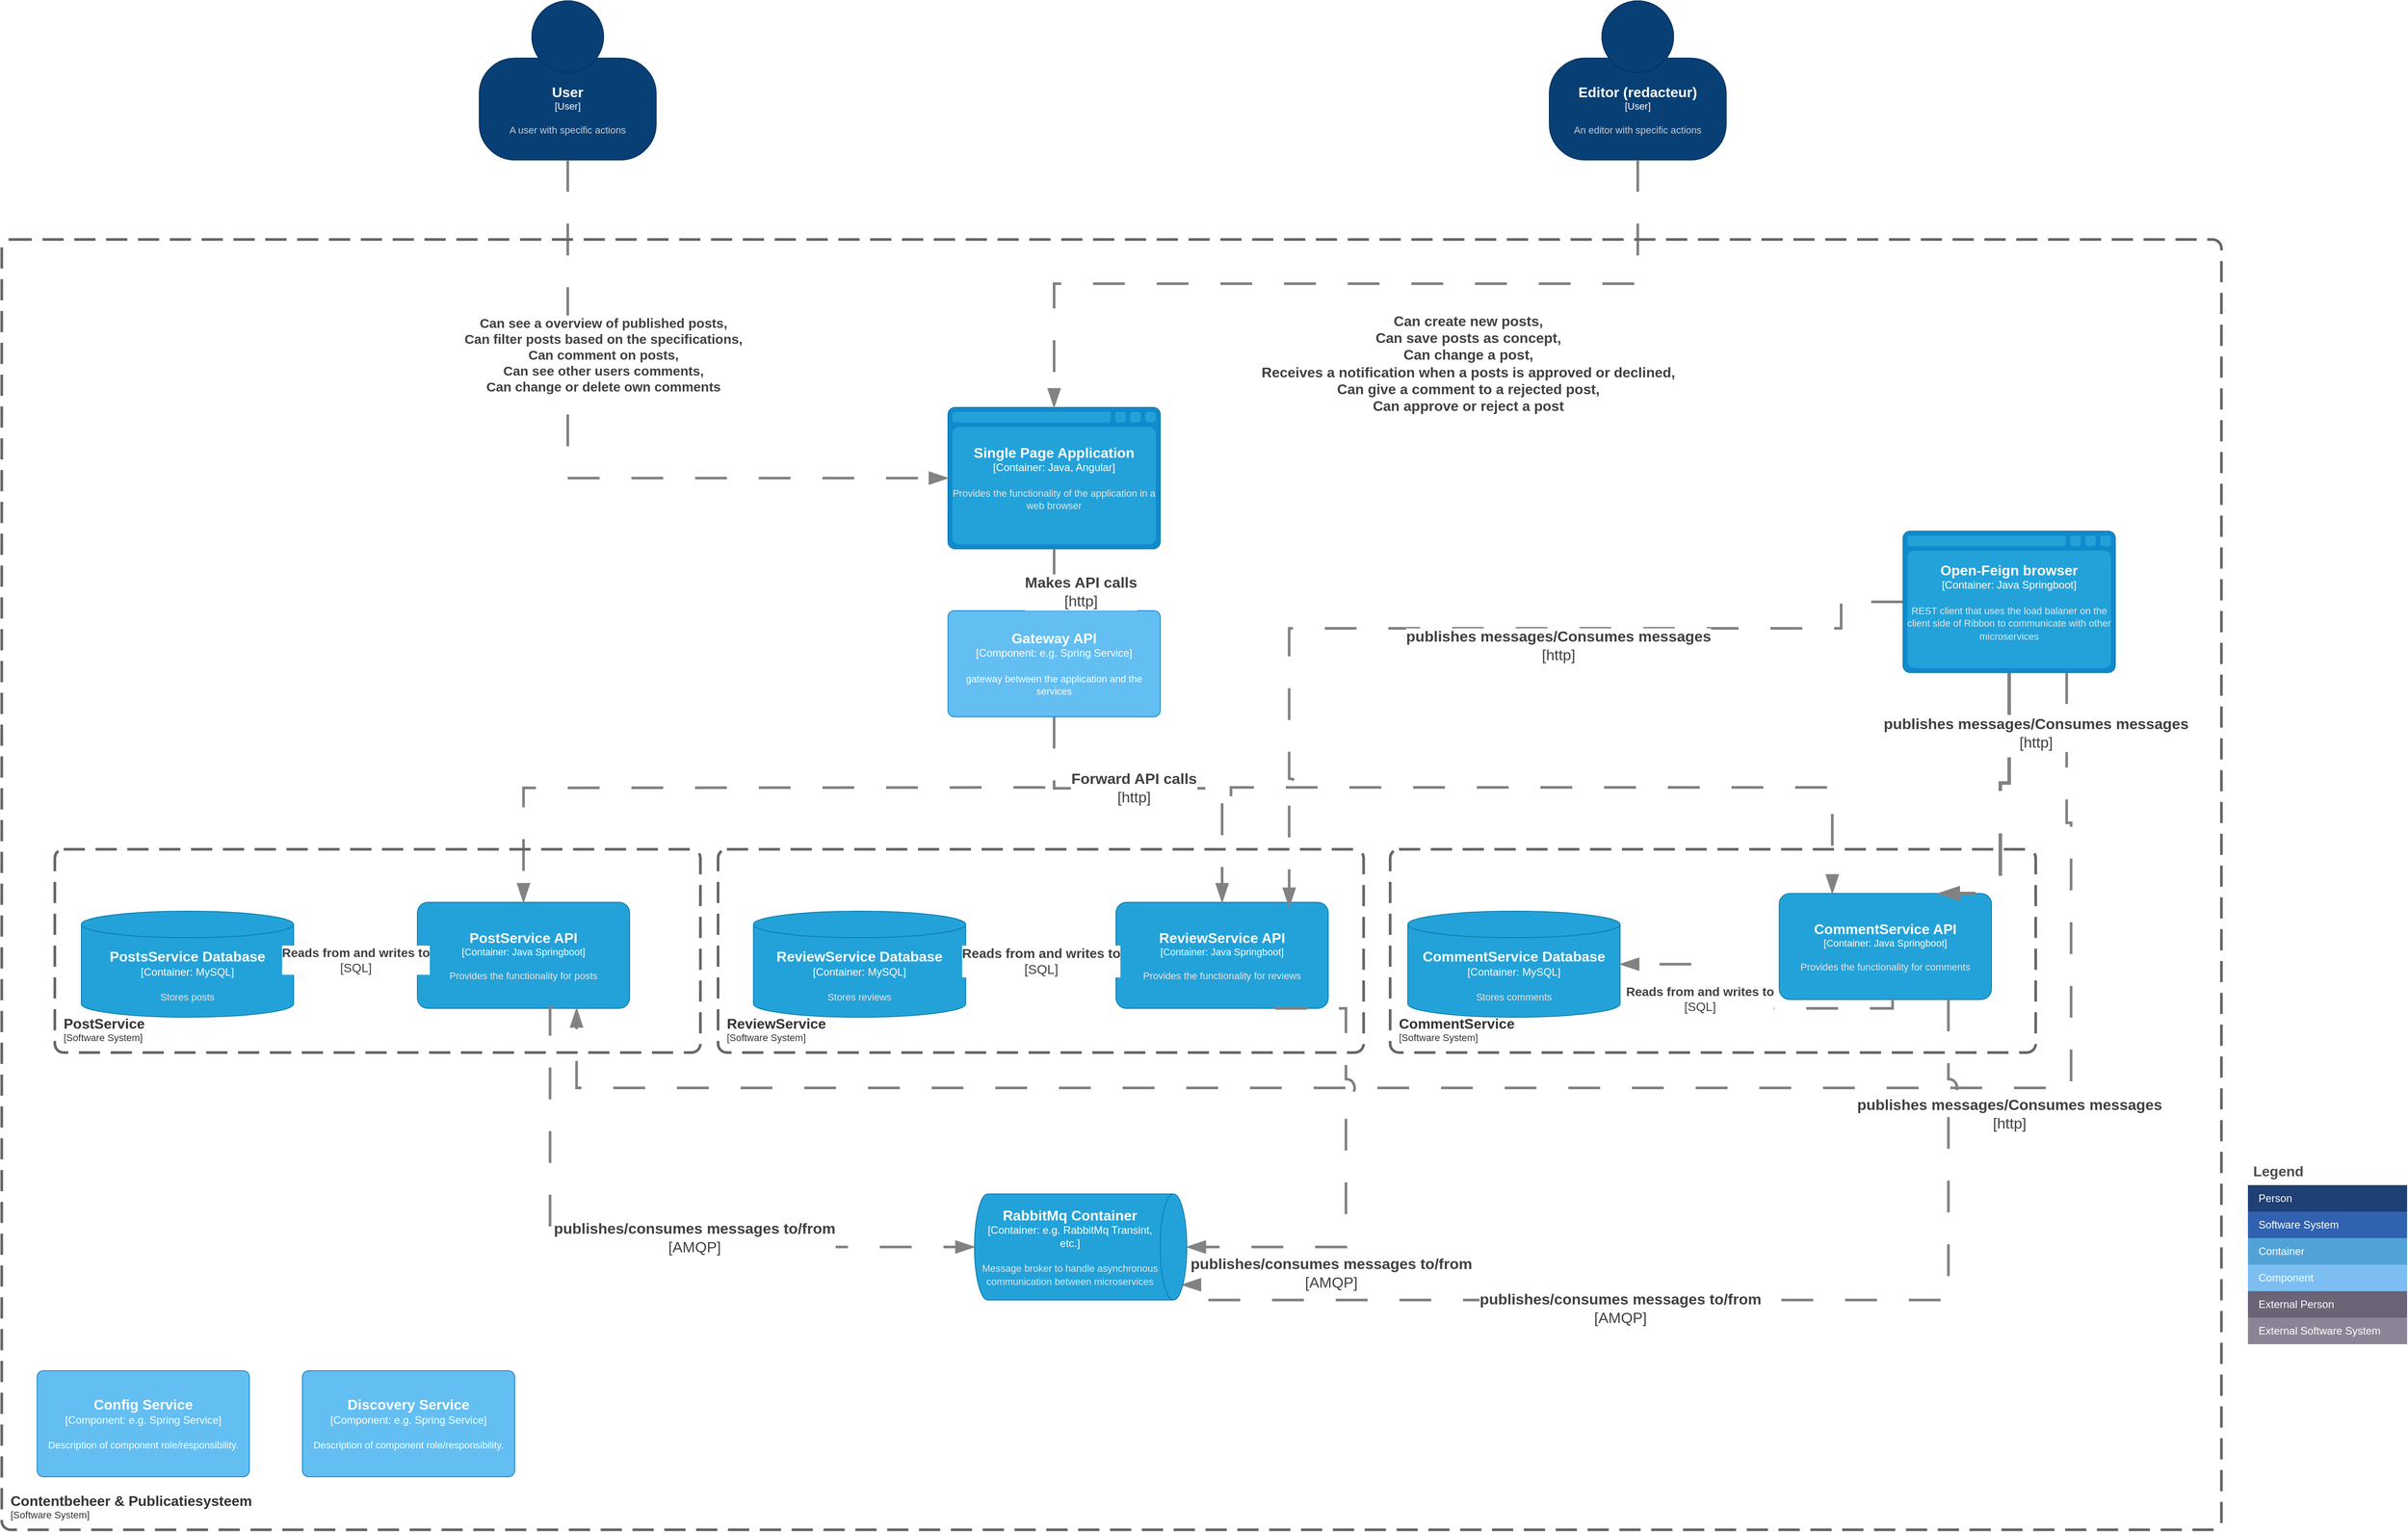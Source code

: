 <mxfile version="24.7.17">
  <diagram id="O1eqrqkOPD0nUdn0iHmO" name="Page-1">
    <mxGraphModel dx="4225" dy="1953" grid="1" gridSize="10" guides="1" tooltips="1" connect="1" arrows="1" fold="1" page="0" pageScale="1" pageWidth="827" pageHeight="1169" math="0" shadow="0">
      <root>
        <mxCell id="0" />
        <mxCell id="1" parent="0" />
        <object placeholders="1" c4Name="CommentService Database" c4Type="Container" c4Technology="MySQL" c4Description="Stores comments" label="&lt;font style=&quot;font-size: 16px&quot;&gt;&lt;b&gt;%c4Name%&lt;/b&gt;&lt;/font&gt;&lt;div&gt;[%c4Type%:&amp;nbsp;%c4Technology%]&lt;/div&gt;&lt;br&gt;&lt;div&gt;&lt;font style=&quot;font-size: 11px&quot;&gt;&lt;font color=&quot;#E6E6E6&quot;&gt;%c4Description%&lt;/font&gt;&lt;/div&gt;" id="oQ6ciiNETuLwV0ZJ8AQh-4">
          <mxCell style="shape=cylinder3;size=15;whiteSpace=wrap;html=1;boundedLbl=1;rounded=0;labelBackgroundColor=none;fillColor=#23A2D9;fontSize=12;fontColor=#ffffff;align=center;strokeColor=#0E7DAD;metaEdit=1;points=[[0.5,0,0],[1,0.25,0],[1,0.5,0],[1,0.75,0],[0.5,1,0],[0,0.75,0],[0,0.5,0],[0,0.25,0]];resizable=0;" parent="1" vertex="1">
            <mxGeometry x="170" y="770" width="240" height="120" as="geometry" />
          </mxCell>
        </object>
        <object placeholders="1" c4Name="CommentService API" c4Type="Container" c4Technology="Java Springboot" c4Description="Provides the functionality for comments" label="&lt;font style=&quot;font-size: 16px&quot;&gt;&lt;b&gt;%c4Name%&lt;/b&gt;&lt;/font&gt;&lt;div&gt;[%c4Type%: %c4Technology%]&lt;/div&gt;&lt;br&gt;&lt;div&gt;&lt;font style=&quot;font-size: 11px&quot;&gt;&lt;font color=&quot;#E6E6E6&quot;&gt;%c4Description%&lt;/font&gt;&lt;/div&gt;" id="oQ6ciiNETuLwV0ZJ8AQh-5">
          <mxCell style="rounded=1;whiteSpace=wrap;html=1;fontSize=11;labelBackgroundColor=none;fillColor=#23A2D9;fontColor=#ffffff;align=center;arcSize=10;strokeColor=#0E7DAD;metaEdit=1;resizable=0;points=[[0.25,0,0],[0.5,0,0],[0.75,0,0],[1,0.25,0],[1,0.5,0],[1,0.75,0],[0.75,1,0],[0.5,1,0],[0.25,1,0],[0,0.75,0],[0,0.5,0],[0,0.25,0]];" parent="1" vertex="1">
            <mxGeometry x="590" y="750" width="240" height="120" as="geometry" />
          </mxCell>
        </object>
        <mxCell id="oQ6ciiNETuLwV0ZJ8AQh-6" value="Legend" style="shape=table;startSize=30;container=1;collapsible=0;childLayout=tableLayout;fontSize=16;align=left;verticalAlign=top;fillColor=none;strokeColor=none;fontColor=#4D4D4D;fontStyle=1;spacingLeft=6;spacing=0;resizable=0;" parent="1" vertex="1">
          <mxGeometry x="1120" y="1050" width="180" height="210" as="geometry" />
        </mxCell>
        <mxCell id="oQ6ciiNETuLwV0ZJ8AQh-7" value="" style="shape=tableRow;horizontal=0;startSize=0;swimlaneHead=0;swimlaneBody=0;strokeColor=inherit;top=0;left=0;bottom=0;right=0;collapsible=0;dropTarget=0;fillColor=none;points=[[0,0.5],[1,0.5]];portConstraint=eastwest;fontSize=12;" parent="oQ6ciiNETuLwV0ZJ8AQh-6" vertex="1">
          <mxGeometry y="30" width="180" height="30" as="geometry" />
        </mxCell>
        <mxCell id="oQ6ciiNETuLwV0ZJ8AQh-8" value="Person" style="shape=partialRectangle;html=1;whiteSpace=wrap;connectable=0;strokeColor=inherit;overflow=hidden;fillColor=#1E4074;top=0;left=0;bottom=0;right=0;pointerEvents=1;fontSize=12;align=left;fontColor=#FFFFFF;gradientColor=none;spacingLeft=10;spacingRight=4;" parent="oQ6ciiNETuLwV0ZJ8AQh-7" vertex="1">
          <mxGeometry width="180" height="30" as="geometry">
            <mxRectangle width="180" height="30" as="alternateBounds" />
          </mxGeometry>
        </mxCell>
        <mxCell id="oQ6ciiNETuLwV0ZJ8AQh-9" value="" style="shape=tableRow;horizontal=0;startSize=0;swimlaneHead=0;swimlaneBody=0;strokeColor=inherit;top=0;left=0;bottom=0;right=0;collapsible=0;dropTarget=0;fillColor=none;points=[[0,0.5],[1,0.5]];portConstraint=eastwest;fontSize=12;" parent="oQ6ciiNETuLwV0ZJ8AQh-6" vertex="1">
          <mxGeometry y="60" width="180" height="30" as="geometry" />
        </mxCell>
        <mxCell id="oQ6ciiNETuLwV0ZJ8AQh-10" value="Software System" style="shape=partialRectangle;html=1;whiteSpace=wrap;connectable=0;strokeColor=inherit;overflow=hidden;fillColor=#3162AF;top=0;left=0;bottom=0;right=0;pointerEvents=1;fontSize=12;align=left;fontColor=#FFFFFF;gradientColor=none;spacingLeft=10;spacingRight=4;" parent="oQ6ciiNETuLwV0ZJ8AQh-9" vertex="1">
          <mxGeometry width="180" height="30" as="geometry">
            <mxRectangle width="180" height="30" as="alternateBounds" />
          </mxGeometry>
        </mxCell>
        <mxCell id="oQ6ciiNETuLwV0ZJ8AQh-11" value="" style="shape=tableRow;horizontal=0;startSize=0;swimlaneHead=0;swimlaneBody=0;strokeColor=inherit;top=0;left=0;bottom=0;right=0;collapsible=0;dropTarget=0;fillColor=none;points=[[0,0.5],[1,0.5]];portConstraint=eastwest;fontSize=12;" parent="oQ6ciiNETuLwV0ZJ8AQh-6" vertex="1">
          <mxGeometry y="90" width="180" height="30" as="geometry" />
        </mxCell>
        <mxCell id="oQ6ciiNETuLwV0ZJ8AQh-12" value="Container" style="shape=partialRectangle;html=1;whiteSpace=wrap;connectable=0;strokeColor=inherit;overflow=hidden;fillColor=#52a2d8;top=0;left=0;bottom=0;right=0;pointerEvents=1;fontSize=12;align=left;fontColor=#FFFFFF;gradientColor=none;spacingLeft=10;spacingRight=4;" parent="oQ6ciiNETuLwV0ZJ8AQh-11" vertex="1">
          <mxGeometry width="180" height="30" as="geometry">
            <mxRectangle width="180" height="30" as="alternateBounds" />
          </mxGeometry>
        </mxCell>
        <mxCell id="oQ6ciiNETuLwV0ZJ8AQh-13" value="" style="shape=tableRow;horizontal=0;startSize=0;swimlaneHead=0;swimlaneBody=0;strokeColor=inherit;top=0;left=0;bottom=0;right=0;collapsible=0;dropTarget=0;fillColor=none;points=[[0,0.5],[1,0.5]];portConstraint=eastwest;fontSize=12;" parent="oQ6ciiNETuLwV0ZJ8AQh-6" vertex="1">
          <mxGeometry y="120" width="180" height="30" as="geometry" />
        </mxCell>
        <mxCell id="oQ6ciiNETuLwV0ZJ8AQh-14" value="Component" style="shape=partialRectangle;html=1;whiteSpace=wrap;connectable=0;strokeColor=inherit;overflow=hidden;fillColor=#7dbef2;top=0;left=0;bottom=0;right=0;pointerEvents=1;fontSize=12;align=left;fontColor=#FFFFFF;gradientColor=none;spacingLeft=10;spacingRight=4;" parent="oQ6ciiNETuLwV0ZJ8AQh-13" vertex="1">
          <mxGeometry width="180" height="30" as="geometry">
            <mxRectangle width="180" height="30" as="alternateBounds" />
          </mxGeometry>
        </mxCell>
        <mxCell id="oQ6ciiNETuLwV0ZJ8AQh-15" value="" style="shape=tableRow;horizontal=0;startSize=0;swimlaneHead=0;swimlaneBody=0;strokeColor=inherit;top=0;left=0;bottom=0;right=0;collapsible=0;dropTarget=0;fillColor=none;points=[[0,0.5],[1,0.5]];portConstraint=eastwest;fontSize=12;" parent="oQ6ciiNETuLwV0ZJ8AQh-6" vertex="1">
          <mxGeometry y="150" width="180" height="30" as="geometry" />
        </mxCell>
        <mxCell id="oQ6ciiNETuLwV0ZJ8AQh-16" value="External Person" style="shape=partialRectangle;html=1;whiteSpace=wrap;connectable=0;strokeColor=inherit;overflow=hidden;fillColor=#6b6477;top=0;left=0;bottom=0;right=0;pointerEvents=1;fontSize=12;align=left;fontColor=#FFFFFF;gradientColor=none;spacingLeft=10;spacingRight=4;" parent="oQ6ciiNETuLwV0ZJ8AQh-15" vertex="1">
          <mxGeometry width="180" height="30" as="geometry">
            <mxRectangle width="180" height="30" as="alternateBounds" />
          </mxGeometry>
        </mxCell>
        <mxCell id="oQ6ciiNETuLwV0ZJ8AQh-17" value="" style="shape=tableRow;horizontal=0;startSize=0;swimlaneHead=0;swimlaneBody=0;strokeColor=inherit;top=0;left=0;bottom=0;right=0;collapsible=0;dropTarget=0;fillColor=none;points=[[0,0.5],[1,0.5]];portConstraint=eastwest;fontSize=12;" parent="oQ6ciiNETuLwV0ZJ8AQh-6" vertex="1">
          <mxGeometry y="180" width="180" height="30" as="geometry" />
        </mxCell>
        <mxCell id="oQ6ciiNETuLwV0ZJ8AQh-18" value="External Software System" style="shape=partialRectangle;html=1;whiteSpace=wrap;connectable=0;strokeColor=inherit;overflow=hidden;fillColor=#8b8496;top=0;left=0;bottom=0;right=0;pointerEvents=1;fontSize=12;align=left;fontColor=#FFFFFF;gradientColor=none;spacingLeft=10;spacingRight=4;" parent="oQ6ciiNETuLwV0ZJ8AQh-17" vertex="1">
          <mxGeometry width="180" height="30" as="geometry">
            <mxRectangle width="180" height="30" as="alternateBounds" />
          </mxGeometry>
        </mxCell>
        <object placeholders="1" c4Name="Editor (redacteur)" c4Type="User" c4Description="An editor with specific actions" label="&lt;font style=&quot;font-size: 16px&quot;&gt;&lt;b&gt;%c4Name%&lt;/b&gt;&lt;/font&gt;&lt;div&gt;[%c4Type%]&lt;/div&gt;&lt;br&gt;&lt;div&gt;&lt;font style=&quot;font-size: 11px&quot;&gt;&lt;font color=&quot;#cccccc&quot;&gt;%c4Description%&lt;/font&gt;&lt;/div&gt;" id="oQ6ciiNETuLwV0ZJ8AQh-19">
          <mxCell style="html=1;fontSize=11;dashed=0;whiteSpace=wrap;fillColor=#083F75;strokeColor=#06315C;fontColor=#ffffff;shape=mxgraph.c4.person2;align=center;metaEdit=1;points=[[0.5,0,0],[1,0.5,0],[1,0.75,0],[0.75,1,0],[0.5,1,0],[0.25,1,0],[0,0.75,0],[0,0.5,0]];resizable=0;" parent="1" vertex="1">
            <mxGeometry x="330" y="-260" width="200" height="180" as="geometry" />
          </mxCell>
        </object>
        <object placeholders="1" c4Name="Single Page Application" c4Type="Container" c4Technology="Java, Angular" c4Description="Provides the functionality of the application in a web browser" label="&lt;font style=&quot;font-size: 16px&quot;&gt;&lt;b&gt;%c4Name%&lt;/b&gt;&lt;/font&gt;&lt;div&gt;[%c4Type%:&amp;nbsp;%c4Technology%]&lt;/div&gt;&lt;br&gt;&lt;div&gt;&lt;font style=&quot;font-size: 11px&quot;&gt;&lt;font color=&quot;#E6E6E6&quot;&gt;%c4Description%&lt;/font&gt;&lt;/div&gt;" id="oQ6ciiNETuLwV0ZJ8AQh-23">
          <mxCell style="shape=mxgraph.c4.webBrowserContainer2;whiteSpace=wrap;html=1;boundedLbl=1;rounded=0;labelBackgroundColor=none;strokeColor=#118ACD;fillColor=#23A2D9;strokeColor=#118ACD;strokeColor2=#0E7DAD;fontSize=12;fontColor=#ffffff;align=center;metaEdit=1;points=[[0.5,0,0],[1,0.25,0],[1,0.5,0],[1,0.75,0],[0.5,1,0],[0,0.75,0],[0,0.5,0],[0,0.25,0]];resizable=0;" parent="1" vertex="1">
            <mxGeometry x="-350" y="200" width="240" height="160" as="geometry" />
          </mxCell>
        </object>
        <object placeholders="1" c4Name="ReviewService Database" c4Type="Container" c4Technology="MySQL" c4Description="Stores reviews" label="&lt;font style=&quot;font-size: 16px&quot;&gt;&lt;b&gt;%c4Name%&lt;/b&gt;&lt;/font&gt;&lt;div&gt;[%c4Type%:&amp;nbsp;%c4Technology%]&lt;/div&gt;&lt;br&gt;&lt;div&gt;&lt;font style=&quot;font-size: 11px&quot;&gt;&lt;font color=&quot;#E6E6E6&quot;&gt;%c4Description%&lt;/font&gt;&lt;/div&gt;" id="oQ6ciiNETuLwV0ZJ8AQh-24">
          <mxCell style="shape=cylinder3;size=15;whiteSpace=wrap;html=1;boundedLbl=1;rounded=0;labelBackgroundColor=none;fillColor=#23A2D9;fontSize=12;fontColor=#ffffff;align=center;strokeColor=#0E7DAD;metaEdit=1;points=[[0.5,0,0],[1,0.25,0],[1,0.5,0],[1,0.75,0],[0.5,1,0],[0,0.75,0],[0,0.5,0],[0,0.25,0]];resizable=0;" parent="1" vertex="1">
            <mxGeometry x="-570" y="770" width="240" height="120" as="geometry" />
          </mxCell>
        </object>
        <object placeholders="1" c4Name="ReviewService API" c4Type="Container" c4Technology="Java Springboot" c4Description="Provides the functionality for reviews" label="&lt;font style=&quot;font-size: 16px&quot;&gt;&lt;b&gt;%c4Name%&lt;/b&gt;&lt;/font&gt;&lt;div&gt;[%c4Type%: %c4Technology%]&lt;/div&gt;&lt;br&gt;&lt;div&gt;&lt;font style=&quot;font-size: 11px&quot;&gt;&lt;font color=&quot;#E6E6E6&quot;&gt;%c4Description%&lt;/font&gt;&lt;/div&gt;" id="oQ6ciiNETuLwV0ZJ8AQh-25">
          <mxCell style="rounded=1;whiteSpace=wrap;html=1;fontSize=11;labelBackgroundColor=none;fillColor=#23A2D9;fontColor=#ffffff;align=center;arcSize=10;strokeColor=#0E7DAD;metaEdit=1;resizable=0;points=[[0.25,0,0],[0.5,0,0],[0.75,0,0],[1,0.25,0],[1,0.5,0],[1,0.75,0],[0.75,1,0],[0.5,1,0],[0.25,1,0],[0,0.75,0],[0,0.5,0],[0,0.25,0]];" parent="1" vertex="1">
            <mxGeometry x="-160" y="760" width="240" height="120" as="geometry" />
          </mxCell>
        </object>
        <object placeholders="1" c4Type="Relationship" c4Technology="http" c4Description="Forward API calls" label="&lt;div style=&quot;text-align: left; font-size: 17px;&quot;&gt;&lt;div style=&quot;text-align: center; font-size: 17px;&quot;&gt;&lt;b style=&quot;font-size: 17px;&quot;&gt;%c4Description%&lt;/b&gt;&lt;/div&gt;&lt;div style=&quot;text-align: center; font-size: 17px;&quot;&gt;[%c4Technology%]&lt;/div&gt;&lt;/div&gt;" id="oQ6ciiNETuLwV0ZJ8AQh-27">
          <mxCell style="endArrow=blockThin;html=1;fontSize=17;fontColor=#404040;strokeWidth=3;endFill=1;strokeColor=#828282;elbow=vertical;metaEdit=1;endSize=14;startSize=14;jumpStyle=arc;jumpSize=16;rounded=0;edgeStyle=orthogonalEdgeStyle;entryX=0.5;entryY=0;entryDx=0;entryDy=0;entryPerimeter=0;dashed=1;dashPattern=12 12;exitX=0.5;exitY=1;exitDx=0;exitDy=0;exitPerimeter=0;" parent="1" source="u3WzPy1SYxc_F9ABjUhF-2" target="oQ6ciiNETuLwV0ZJ8AQh-25" edge="1">
            <mxGeometry x="-0.145" width="240" relative="1" as="geometry">
              <mxPoint x="-270" y="630" as="sourcePoint" />
              <mxPoint x="580" y="890" as="targetPoint" />
              <mxPoint as="offset" />
              <Array as="points">
                <mxPoint x="-230" y="631" />
                <mxPoint x="-40" y="631" />
              </Array>
            </mxGeometry>
          </mxCell>
        </object>
        <object placeholders="1" c4Type="Relationship" c4Technology="SQL" c4Description="Reads from and writes to" label="&lt;div style=&quot;text-align: left; font-size: 15px;&quot;&gt;&lt;div style=&quot;text-align: center; font-size: 15px;&quot;&gt;&lt;b style=&quot;font-size: 15px;&quot;&gt;%c4Description%&lt;/b&gt;&lt;/div&gt;&lt;div style=&quot;text-align: center; font-size: 15px;&quot;&gt;[%c4Technology%]&lt;/div&gt;&lt;/div&gt;" id="oQ6ciiNETuLwV0ZJ8AQh-28">
          <mxCell style="endArrow=blockThin;html=1;fontSize=15;fontColor=#404040;strokeWidth=3;endFill=1;strokeColor=#828282;elbow=vertical;metaEdit=1;endSize=14;startSize=14;jumpStyle=arc;jumpSize=16;rounded=0;edgeStyle=orthogonalEdgeStyle;entryX=1;entryY=0.5;entryDx=0;entryDy=0;entryPerimeter=0;exitX=0;exitY=0.5;exitDx=0;exitDy=0;exitPerimeter=0;dashed=1;dashPattern=12 12;" parent="1" source="oQ6ciiNETuLwV0ZJ8AQh-25" target="oQ6ciiNETuLwV0ZJ8AQh-24" edge="1">
            <mxGeometry x="0.01" width="240" relative="1" as="geometry">
              <mxPoint x="460" y="950" as="sourcePoint" />
              <mxPoint x="270" y="950" as="targetPoint" />
              <mxPoint as="offset" />
            </mxGeometry>
          </mxCell>
        </object>
        <object placeholders="1" c4Type="Relationship" c4Technology="SQL" c4Description="Reads from and writes to" label="&lt;div style=&quot;text-align: left; font-size: 14px;&quot;&gt;&lt;div style=&quot;text-align: center; font-size: 14px;&quot;&gt;&lt;b style=&quot;font-size: 14px;&quot;&gt;%c4Description%&lt;/b&gt;&lt;/div&gt;&lt;div style=&quot;text-align: center; font-size: 14px;&quot;&gt;[%c4Technology%]&lt;/div&gt;&lt;/div&gt;" id="oQ6ciiNETuLwV0ZJ8AQh-29">
          <mxCell style="endArrow=blockThin;html=1;fontSize=14;fontColor=#404040;strokeWidth=3;endFill=1;strokeColor=#828282;elbow=vertical;metaEdit=1;endSize=14;startSize=14;jumpStyle=arc;jumpSize=16;rounded=0;edgeStyle=orthogonalEdgeStyle;entryX=1;entryY=0.5;entryDx=0;entryDy=0;entryPerimeter=0;exitX=0.534;exitY=0.997;exitDx=0;exitDy=0;exitPerimeter=0;dashed=1;dashPattern=12 12;" parent="1" source="oQ6ciiNETuLwV0ZJ8AQh-5" target="oQ6ciiNETuLwV0ZJ8AQh-4" edge="1">
            <mxGeometry x="0.296" width="240" relative="1" as="geometry">
              <mxPoint x="470" y="960" as="sourcePoint" />
              <mxPoint x="280" y="960" as="targetPoint" />
              <mxPoint y="-1" as="offset" />
            </mxGeometry>
          </mxCell>
        </object>
        <object placeholders="1" c4Type="Relationship" c4Description="Can create new posts,&#xa;Can save posts as concept,&#xa;Can change a post,&#xa;Receives a notification when a posts is approved or declined,&#xa;Can give a comment to a rejected post,&#xa;Can approve or reject a post" label="&lt;div style=&quot;text-align: left; font-size: 16px;&quot;&gt;&lt;div style=&quot;text-align: center; font-size: 16px;&quot;&gt;&lt;b style=&quot;font-size: 16px;&quot;&gt;%c4Description%&lt;/b&gt;&lt;/div&gt;&lt;/div&gt;" id="oQ6ciiNETuLwV0ZJ8AQh-30">
          <mxCell style="endArrow=blockThin;html=1;fontSize=16;fontColor=#404040;strokeWidth=3;endFill=1;strokeColor=#828282;elbow=vertical;metaEdit=1;endSize=14;startSize=14;jumpStyle=arc;jumpSize=16;rounded=0;edgeStyle=orthogonalEdgeStyle;exitX=0.5;exitY=1;exitDx=0;exitDy=0;exitPerimeter=0;entryX=0.5;entryY=0;entryDx=0;entryDy=0;entryPerimeter=0;dashed=1;dashPattern=12 12;" parent="1" source="oQ6ciiNETuLwV0ZJ8AQh-19" target="oQ6ciiNETuLwV0ZJ8AQh-23" edge="1">
            <mxGeometry x="-0.298" y="90" width="240" relative="1" as="geometry">
              <mxPoint x="490" y="220" as="sourcePoint" />
              <mxPoint x="492" y="396" as="targetPoint" />
              <mxPoint x="-2" as="offset" />
            </mxGeometry>
          </mxCell>
        </object>
        <object placeholders="1" c4Name="User" c4Type="User" c4Description="A user with specific actions" label="&lt;font style=&quot;font-size: 16px&quot;&gt;&lt;b&gt;%c4Name%&lt;/b&gt;&lt;/font&gt;&lt;div&gt;[%c4Type%]&lt;/div&gt;&lt;br&gt;&lt;div&gt;&lt;font style=&quot;font-size: 11px&quot;&gt;&lt;font color=&quot;#cccccc&quot;&gt;%c4Description%&lt;/font&gt;&lt;/div&gt;" id="oQ6ciiNETuLwV0ZJ8AQh-31">
          <mxCell style="html=1;fontSize=11;dashed=0;whiteSpace=wrap;fillColor=#083F75;strokeColor=#06315C;fontColor=#ffffff;shape=mxgraph.c4.person2;align=center;metaEdit=1;points=[[0.5,0,0],[1,0.5,0],[1,0.75,0],[0.75,1,0],[0.5,1,0],[0.25,1,0],[0,0.75,0],[0,0.5,0]];resizable=0;" parent="1" vertex="1">
            <mxGeometry x="-880" y="-260" width="200" height="180" as="geometry" />
          </mxCell>
        </object>
        <object placeholders="1" c4Name="PostsService Database" c4Type="Container" c4Technology="MySQL" c4Description="Stores posts" label="&lt;font style=&quot;font-size: 16px&quot;&gt;&lt;b&gt;%c4Name%&lt;/b&gt;&lt;/font&gt;&lt;div&gt;[%c4Type%:&amp;nbsp;%c4Technology%]&lt;/div&gt;&lt;br&gt;&lt;div&gt;&lt;font style=&quot;font-size: 11px&quot;&gt;&lt;font color=&quot;#E6E6E6&quot;&gt;%c4Description%&lt;/font&gt;&lt;/div&gt;" id="oQ6ciiNETuLwV0ZJ8AQh-34">
          <mxCell style="shape=cylinder3;size=15;whiteSpace=wrap;html=1;boundedLbl=1;rounded=0;labelBackgroundColor=none;fillColor=#23A2D9;fontSize=12;fontColor=#ffffff;align=center;strokeColor=#0E7DAD;metaEdit=1;points=[[0.5,0,0],[1,0.25,0],[1,0.5,0],[1,0.75,0],[0.5,1,0],[0,0.75,0],[0,0.5,0],[0,0.25,0]];resizable=0;" parent="1" vertex="1">
            <mxGeometry x="-1330" y="770" width="240" height="120" as="geometry" />
          </mxCell>
        </object>
        <object placeholders="1" c4Name="PostService API" c4Type="Container" c4Technology="Java Springboot" c4Description="Provides the functionality for posts" label="&lt;font style=&quot;font-size: 16px&quot;&gt;&lt;b&gt;%c4Name%&lt;/b&gt;&lt;/font&gt;&lt;div&gt;[%c4Type%: %c4Technology%]&lt;/div&gt;&lt;br&gt;&lt;div&gt;&lt;font style=&quot;font-size: 11px&quot;&gt;&lt;font color=&quot;#E6E6E6&quot;&gt;%c4Description%&lt;/font&gt;&lt;/div&gt;" id="oQ6ciiNETuLwV0ZJ8AQh-35">
          <mxCell style="rounded=1;whiteSpace=wrap;html=1;fontSize=11;labelBackgroundColor=none;fillColor=#23A2D9;fontColor=#ffffff;align=center;arcSize=10;strokeColor=#0E7DAD;metaEdit=1;resizable=0;points=[[0.25,0,0],[0.5,0,0],[0.75,0,0],[1,0.25,0],[1,0.5,0],[1,0.75,0],[0.75,1,0],[0.5,1,0],[0.25,1,0],[0,0.75,0],[0,0.5,0],[0,0.25,0]];" parent="1" vertex="1">
            <mxGeometry x="-950" y="760" width="240" height="120" as="geometry" />
          </mxCell>
        </object>
        <object placeholders="1" id="oQ6ciiNETuLwV0ZJ8AQh-36">
          <mxCell style="endArrow=blockThin;html=1;fontSize=17;fontColor=#404040;strokeWidth=3;endFill=1;strokeColor=#828282;elbow=vertical;metaEdit=1;endSize=14;startSize=14;jumpStyle=arc;jumpSize=16;rounded=0;edgeStyle=orthogonalEdgeStyle;entryX=0.5;entryY=0;entryDx=0;entryDy=0;entryPerimeter=0;dashed=1;dashPattern=12 12;" parent="1" target="oQ6ciiNETuLwV0ZJ8AQh-35" edge="1">
            <mxGeometry x="0.64" y="-289" width="240" relative="1" as="geometry">
              <mxPoint x="-240" y="630" as="sourcePoint" />
              <mxPoint x="-170" y="890" as="targetPoint" />
              <mxPoint x="49" y="-160" as="offset" />
            </mxGeometry>
          </mxCell>
        </object>
        <object placeholders="1" c4Type="Relationship" c4Technology="SQL" c4Description="Reads from and writes to" label="&lt;div style=&quot;text-align: left; font-size: 14px;&quot;&gt;&lt;div style=&quot;text-align: center; font-size: 14px;&quot;&gt;&lt;b style=&quot;font-size: 14px;&quot;&gt;%c4Description%&lt;/b&gt;&lt;/div&gt;&lt;div style=&quot;text-align: center; font-size: 14px;&quot;&gt;[%c4Technology%]&lt;/div&gt;&lt;/div&gt;" id="oQ6ciiNETuLwV0ZJ8AQh-37">
          <mxCell style="endArrow=blockThin;html=1;fontSize=14;fontColor=#404040;strokeWidth=3;endFill=1;strokeColor=#828282;elbow=vertical;metaEdit=1;endSize=14;startSize=14;jumpStyle=arc;jumpSize=16;rounded=0;edgeStyle=orthogonalEdgeStyle;entryX=1;entryY=0.5;entryDx=0;entryDy=0;entryPerimeter=0;exitX=0;exitY=0.5;exitDx=0;exitDy=0;exitPerimeter=0;dashed=1;dashPattern=12 12;" parent="1" source="oQ6ciiNETuLwV0ZJ8AQh-35" target="oQ6ciiNETuLwV0ZJ8AQh-34" edge="1">
            <mxGeometry width="240" relative="1" as="geometry">
              <mxPoint x="-290" y="950" as="sourcePoint" />
              <mxPoint x="-480" y="950" as="targetPoint" />
            </mxGeometry>
          </mxCell>
        </object>
        <object placeholders="1" c4Type="Relationship" c4Description="Can see a overview of published posts, &#xa;Can filter posts based on the specifications,&#xa;Can comment on posts, &#xa;Can see other users comments, &#xa;Can change or delete own comments" label="&lt;div style=&quot;text-align: left; font-size: 15px;&quot;&gt;&lt;div style=&quot;text-align: center; font-size: 15px;&quot;&gt;&lt;b style=&quot;font-size: 15px;&quot;&gt;%c4Description%&lt;/b&gt;&lt;/div&gt;&lt;/div&gt;" id="oQ6ciiNETuLwV0ZJ8AQh-38">
          <mxCell style="endArrow=blockThin;html=1;fontSize=15;fontColor=#404040;strokeWidth=3;endFill=1;strokeColor=#828282;elbow=vertical;metaEdit=1;endSize=14;startSize=14;jumpStyle=arc;jumpSize=16;rounded=0;edgeStyle=orthogonalEdgeStyle;exitX=0.5;exitY=1;exitDx=0;exitDy=0;exitPerimeter=0;entryX=0;entryY=0.5;entryDx=0;entryDy=0;entryPerimeter=0;dashed=1;dashPattern=12 12;" parent="1" source="oQ6ciiNETuLwV0ZJ8AQh-31" target="oQ6ciiNETuLwV0ZJ8AQh-23" edge="1">
            <mxGeometry x="-0.443" y="40" width="240" relative="1" as="geometry">
              <mxPoint x="-260" y="220" as="sourcePoint" />
              <mxPoint x="-995.0" y="400" as="targetPoint" />
              <mxPoint as="offset" />
            </mxGeometry>
          </mxCell>
        </object>
        <object placeholders="1" c4Name="Contentbeheer &amp; Publicatiesysteem" c4Type="SystemScopeBoundary" c4Application="Software System" label="&lt;font style=&quot;font-size: 16px&quot;&gt;&lt;b&gt;&lt;div style=&quot;text-align: left&quot;&gt;%c4Name%&lt;/div&gt;&lt;/b&gt;&lt;/font&gt;&lt;div style=&quot;text-align: left&quot;&gt;[%c4Application%]&lt;/div&gt;" id="oQ6ciiNETuLwV0ZJ8AQh-41">
          <mxCell style="rounded=1;fontSize=11;whiteSpace=wrap;html=1;dashed=1;arcSize=20;fillColor=none;strokeColor=#666666;fontColor=#333333;labelBackgroundColor=none;align=left;verticalAlign=bottom;labelBorderColor=none;spacingTop=0;spacing=10;dashPattern=8 4;metaEdit=1;rotatable=0;perimeter=rectanglePerimeter;noLabel=0;labelPadding=0;allowArrows=0;connectable=0;expand=0;recursiveResize=0;editable=1;pointerEvents=0;absoluteArcSize=1;points=[[0.25,0,0],[0.5,0,0],[0.75,0,0],[1,0.25,0],[1,0.5,0],[1,0.75,0],[0.75,1,0],[0.5,1,0],[0.25,1,0],[0,0.75,0],[0,0.5,0],[0,0.25,0]];strokeWidth=3;" parent="1" vertex="1">
            <mxGeometry x="-1420" y="10" width="2510" height="1460" as="geometry" />
          </mxCell>
        </object>
        <object placeholders="1" c4Name="PostService" c4Type="SystemScopeBoundary" c4Application="Software System" label="&lt;font style=&quot;font-size: 16px&quot;&gt;&lt;b&gt;&lt;div style=&quot;text-align: left&quot;&gt;%c4Name%&lt;/div&gt;&lt;/b&gt;&lt;/font&gt;&lt;div style=&quot;text-align: left&quot;&gt;[%c4Application%]&lt;/div&gt;" id="oQ6ciiNETuLwV0ZJ8AQh-42">
          <mxCell style="rounded=1;fontSize=11;whiteSpace=wrap;html=1;dashed=1;arcSize=20;fillColor=none;strokeColor=#666666;fontColor=#333333;labelBackgroundColor=none;align=left;verticalAlign=bottom;labelBorderColor=none;spacingTop=0;spacing=10;dashPattern=8 4;metaEdit=1;rotatable=0;perimeter=rectanglePerimeter;noLabel=0;labelPadding=0;allowArrows=0;connectable=0;expand=0;recursiveResize=0;editable=1;pointerEvents=0;absoluteArcSize=1;points=[[0.25,0,0],[0.5,0,0],[0.75,0,0],[1,0.25,0],[1,0.5,0],[1,0.75,0],[0.75,1,0],[0.5,1,0],[0.25,1,0],[0,0.75,0],[0,0.5,0],[0,0.25,0]];strokeWidth=3;" parent="1" vertex="1">
            <mxGeometry x="-1360" y="700" width="730" height="230" as="geometry" />
          </mxCell>
        </object>
        <object placeholders="1" c4Name="ReviewService" c4Type="SystemScopeBoundary" c4Application="Software System" label="&lt;font style=&quot;font-size: 16px&quot;&gt;&lt;b&gt;&lt;div style=&quot;text-align: left&quot;&gt;%c4Name%&lt;/div&gt;&lt;/b&gt;&lt;/font&gt;&lt;div style=&quot;text-align: left&quot;&gt;[%c4Application%]&lt;/div&gt;" id="oQ6ciiNETuLwV0ZJ8AQh-43">
          <mxCell style="rounded=1;fontSize=11;whiteSpace=wrap;html=1;dashed=1;arcSize=20;fillColor=none;strokeColor=#666666;fontColor=#333333;labelBackgroundColor=none;align=left;verticalAlign=bottom;labelBorderColor=none;spacingTop=0;spacing=10;dashPattern=8 4;metaEdit=1;rotatable=0;perimeter=rectanglePerimeter;noLabel=0;labelPadding=0;allowArrows=0;connectable=0;expand=0;recursiveResize=0;editable=1;pointerEvents=0;absoluteArcSize=1;points=[[0.25,0,0],[0.5,0,0],[0.75,0,0],[1,0.25,0],[1,0.5,0],[1,0.75,0],[0.75,1,0],[0.5,1,0],[0.25,1,0],[0,0.75,0],[0,0.5,0],[0,0.25,0]];strokeWidth=3;" parent="1" vertex="1">
            <mxGeometry x="-610" y="700" width="730" height="230" as="geometry" />
          </mxCell>
        </object>
        <object placeholders="1" c4Name="CommentService" c4Type="SystemScopeBoundary" c4Application="Software System" label="&lt;font style=&quot;font-size: 16px&quot;&gt;&lt;b&gt;&lt;div style=&quot;text-align: left&quot;&gt;%c4Name%&lt;/div&gt;&lt;/b&gt;&lt;/font&gt;&lt;div style=&quot;text-align: left&quot;&gt;[%c4Application%]&lt;/div&gt;" id="oQ6ciiNETuLwV0ZJ8AQh-44">
          <mxCell style="rounded=1;fontSize=11;whiteSpace=wrap;html=1;dashed=1;arcSize=20;fillColor=none;strokeColor=#666666;fontColor=#333333;labelBackgroundColor=none;align=left;verticalAlign=bottom;labelBorderColor=none;spacingTop=0;spacing=10;dashPattern=8 4;metaEdit=1;rotatable=0;perimeter=rectanglePerimeter;noLabel=0;labelPadding=0;allowArrows=0;connectable=0;expand=0;recursiveResize=0;editable=1;pointerEvents=0;absoluteArcSize=1;points=[[0.25,0,0],[0.5,0,0],[0.75,0,0],[1,0.25,0],[1,0.5,0],[1,0.75,0],[0.75,1,0],[0.5,1,0],[0.25,1,0],[0,0.75,0],[0,0.5,0],[0,0.25,0]];strokeWidth=3;" parent="1" vertex="1">
            <mxGeometry x="150" y="700" width="730" height="230" as="geometry" />
          </mxCell>
        </object>
        <object id="oQ6ciiNETuLwV0ZJ8AQh-48">
          <mxCell style="endArrow=blockThin;html=1;fontSize=17;fontColor=#404040;strokeWidth=3;endFill=1;strokeColor=#828282;elbow=vertical;metaEdit=1;endSize=14;startSize=14;jumpStyle=arc;jumpSize=16;rounded=0;edgeStyle=orthogonalEdgeStyle;entryX=0.25;entryY=0;entryDx=0;entryDy=0;entryPerimeter=0;dashed=1;dashPattern=12 12;" parent="1" target="oQ6ciiNETuLwV0ZJ8AQh-5" edge="1">
            <mxGeometry x="-0.975" y="916" width="240" relative="1" as="geometry">
              <mxPoint x="-30" y="640" as="sourcePoint" />
              <mxPoint x="690" y="860" as="targetPoint" />
              <Array as="points">
                <mxPoint x="-30" y="630" />
                <mxPoint x="650" y="630" />
              </Array>
              <mxPoint x="-900" y="746" as="offset" />
            </mxGeometry>
          </mxCell>
        </object>
        <object placeholders="1" c4Type="Relationship" c4Description="publishes messages/Consumes messages" label="&lt;div style=&quot;text-align: left; font-size: 17px;&quot;&gt;&lt;div style=&quot;text-align: center; font-size: 17px;&quot;&gt;&lt;b style=&quot;font-size: 17px;&quot;&gt;%c4Description%&lt;/b&gt;&lt;/div&gt;&lt;div style=&quot;text-align: center; font-size: 17px;&quot;&gt;[%c4Technology%]&lt;/div&gt;&lt;/div&gt;" c4Technology="http" id="s4ORv8k6Ie7PudDyhZ2s-2">
          <mxCell style="endArrow=blockThin;html=1;fontSize=17;fontColor=#404040;strokeWidth=3;endFill=1;strokeColor=#828282;elbow=vertical;metaEdit=1;endSize=14;startSize=14;jumpStyle=arc;jumpSize=16;rounded=0;edgeStyle=orthogonalEdgeStyle;dashed=1;dashPattern=12 12;entryX=0.75;entryY=1;entryDx=0;entryDy=0;entryPerimeter=0;exitX=0.771;exitY=0.997;exitDx=0;exitDy=0;exitPerimeter=0;" parent="1" source="9StHBCw9GyJ_P1XtKqy2-2" target="oQ6ciiNETuLwV0ZJ8AQh-35" edge="1">
            <mxGeometry x="-0.516" y="30" width="240" relative="1" as="geometry">
              <mxPoint x="1020" y="670" as="sourcePoint" />
              <mxPoint x="-860" y="930" as="targetPoint" />
              <mxPoint x="1" as="offset" />
              <Array as="points">
                <mxPoint x="915" y="670" />
                <mxPoint x="920" y="670" />
                <mxPoint x="920" y="970" />
                <mxPoint x="-770" y="970" />
              </Array>
            </mxGeometry>
          </mxCell>
        </object>
        <object placeholders="1" c4Type="Relationship" c4Technology="http" c4Description="publishes messages/Consumes messages" label="&lt;div style=&quot;text-align: left; font-size: 17px;&quot;&gt;&lt;div style=&quot;text-align: center; font-size: 17px;&quot;&gt;&lt;b style=&quot;font-size: 17px;&quot;&gt;%c4Description%&lt;/b&gt;&lt;/div&gt;&lt;div style=&quot;text-align: center; font-size: 17px;&quot;&gt;[%c4Technology%]&lt;/div&gt;&lt;/div&gt;" id="s4ORv8k6Ie7PudDyhZ2s-3">
          <mxCell style="endArrow=blockThin;html=1;fontSize=17;fontColor=#404040;strokeWidth=3;endFill=1;strokeColor=#828282;elbow=vertical;metaEdit=1;endSize=14;startSize=14;jumpStyle=arc;jumpSize=16;rounded=0;edgeStyle=orthogonalEdgeStyle;dashed=1;dashPattern=12 12;exitX=0;exitY=0.5;exitDx=0;exitDy=0;exitPerimeter=0;entryX=0.816;entryY=0.043;entryDx=0;entryDy=0;entryPerimeter=0;" parent="1" source="9StHBCw9GyJ_P1XtKqy2-2" target="oQ6ciiNETuLwV0ZJ8AQh-25" edge="1">
            <mxGeometry x="-0.192" y="20" width="240" relative="1" as="geometry">
              <mxPoint x="-151.92" y="1035.92" as="sourcePoint" />
              <mxPoint x="40" y="680" as="targetPoint" />
              <Array as="points">
                <mxPoint x="660" y="420" />
                <mxPoint x="660" y="450" />
                <mxPoint x="36" y="450" />
              </Array>
              <mxPoint as="offset" />
            </mxGeometry>
          </mxCell>
        </object>
        <object placeholders="1" c4Type="Relationship" c4Technology="http" c4Description="publishes messages/Consumes messages" label="&lt;div style=&quot;text-align: left; font-size: 17px;&quot;&gt;&lt;div style=&quot;text-align: center; font-size: 17px;&quot;&gt;&lt;b style=&quot;font-size: 17px;&quot;&gt;%c4Description%&lt;/b&gt;&lt;/div&gt;&lt;div style=&quot;text-align: center; font-size: 17px;&quot;&gt;[%c4Technology%]&lt;/div&gt;&lt;/div&gt;" id="s4ORv8k6Ie7PudDyhZ2s-4">
          <mxCell style="endArrow=blockThin;html=1;fontSize=17;fontColor=#404040;strokeWidth=4;endFill=1;strokeColor=#828282;elbow=vertical;metaEdit=1;endSize=14;startSize=14;jumpStyle=arc;jumpSize=16;rounded=0;edgeStyle=orthogonalEdgeStyle;dashed=1;dashPattern=12 12;entryX=0.75;entryY=0;entryDx=0;entryDy=0;entryPerimeter=0;exitX=0.5;exitY=1;exitDx=0;exitDy=0;exitPerimeter=0;" parent="1" source="9StHBCw9GyJ_P1XtKqy2-2" target="oQ6ciiNETuLwV0ZJ8AQh-5" edge="1">
            <mxGeometry x="-0.576" y="30" width="240" relative="1" as="geometry">
              <mxPoint x="-150" y="1130" as="sourcePoint" />
              <mxPoint x="-30" y="890" as="targetPoint" />
              <mxPoint y="-1" as="offset" />
              <Array as="points">
                <mxPoint x="850" y="625" />
                <mxPoint x="840" y="625" />
                <mxPoint x="840" y="750" />
              </Array>
            </mxGeometry>
          </mxCell>
        </object>
        <object placeholders="1" c4Type="Relationship" c4Description="publishes/consumes messages to/from" label="&lt;div style=&quot;text-align: left; font-size: 17px;&quot;&gt;&lt;div style=&quot;text-align: center; font-size: 17px;&quot;&gt;&lt;b style=&quot;font-size: 17px;&quot;&gt;%c4Description%&lt;/b&gt;&lt;/div&gt;&lt;div style=&quot;text-align: center; font-size: 17px;&quot;&gt;[%c4Technology%]&lt;/div&gt;&lt;/div&gt;" c4Technology="AMQP" id="iAcL-KNls__5vhSYkdkv-1">
          <mxCell style="endArrow=blockThin;html=1;fontSize=17;fontColor=#404040;strokeWidth=3;endFill=1;strokeColor=#828282;elbow=vertical;metaEdit=1;endSize=14;startSize=14;jumpStyle=arc;jumpSize=16;rounded=0;edgeStyle=orthogonalEdgeStyle;exitX=0.641;exitY=0.989;exitDx=0;exitDy=0;exitPerimeter=0;dashed=1;dashPattern=12 12;entryX=0.5;entryY=1;entryDx=0;entryDy=0;entryPerimeter=0;" parent="1" source="oQ6ciiNETuLwV0ZJ8AQh-35" target="9StHBCw9GyJ_P1XtKqy2-1" edge="1">
            <mxGeometry x="0.162" y="10" width="240" relative="1" as="geometry">
              <mxPoint x="70" y="1280" as="sourcePoint" />
              <mxPoint x="-388.08" y="1040.4" as="targetPoint" />
              <mxPoint as="offset" />
              <Array as="points">
                <mxPoint x="-800" y="879" />
                <mxPoint x="-800" y="1150" />
              </Array>
            </mxGeometry>
          </mxCell>
        </object>
        <object placeholders="1" c4Type="Relationship" c4Description="publishes/consumes messages to/from" label="&lt;div style=&quot;text-align: left; font-size: 17px;&quot;&gt;&lt;div style=&quot;text-align: center; font-size: 17px;&quot;&gt;&lt;b style=&quot;font-size: 17px;&quot;&gt;%c4Description%&lt;/b&gt;&lt;/div&gt;&lt;div style=&quot;text-align: center; font-size: 17px;&quot;&gt;[%c4Technology%]&lt;/div&gt;&lt;/div&gt;" c4Technology="AMQP" id="iAcL-KNls__5vhSYkdkv-2">
          <mxCell style="endArrow=blockThin;html=1;fontSize=17;fontColor=#404040;strokeWidth=3;endFill=1;strokeColor=#828282;elbow=vertical;metaEdit=1;endSize=14;startSize=14;jumpStyle=arc;jumpSize=16;rounded=0;edgeStyle=orthogonalEdgeStyle;exitX=0.75;exitY=1;exitDx=0;exitDy=0;exitPerimeter=0;dashed=1;dashPattern=12 12;entryX=0.5;entryY=0;entryDx=0;entryDy=0;entryPerimeter=0;" parent="1" source="oQ6ciiNETuLwV0ZJ8AQh-25" target="9StHBCw9GyJ_P1XtKqy2-1" edge="1">
            <mxGeometry x="0.387" y="30" width="240" relative="1" as="geometry">
              <mxPoint x="-786" y="889" as="sourcePoint" />
              <mxPoint x="-147.36" y="1058.64" as="targetPoint" />
              <mxPoint as="offset" />
              <Array as="points">
                <mxPoint x="100" y="880" />
                <mxPoint x="100" y="1150" />
              </Array>
            </mxGeometry>
          </mxCell>
        </object>
        <object placeholders="1" c4Type="Relationship" c4Description="publishes/consumes messages to/from" label="&lt;div style=&quot;text-align: left; font-size: 17px;&quot;&gt;&lt;div style=&quot;text-align: center; font-size: 17px;&quot;&gt;&lt;b style=&quot;font-size: 17px;&quot;&gt;%c4Description%&lt;/b&gt;&lt;/div&gt;&lt;div style=&quot;text-align: center; font-size: 17px;&quot;&gt;[%c4Technology%]&lt;/div&gt;&lt;/div&gt;" c4Technology="AMQP" id="iAcL-KNls__5vhSYkdkv-3">
          <mxCell style="endArrow=blockThin;html=1;fontSize=17;fontColor=#404040;strokeWidth=3;endFill=1;strokeColor=#828282;elbow=vertical;metaEdit=1;endSize=14;startSize=14;jumpStyle=arc;jumpSize=16;rounded=0;edgeStyle=orthogonalEdgeStyle;exitX=0.642;exitY=0.977;exitDx=0;exitDy=0;exitPerimeter=0;dashed=1;dashPattern=12 12;entryX=0.857;entryY=0.023;entryDx=0;entryDy=0;entryPerimeter=0;" parent="1" target="9StHBCw9GyJ_P1XtKqy2-1" edge="1">
            <mxGeometry x="0.162" y="10" width="240" relative="1" as="geometry">
              <mxPoint x="781.28" y="870.0" as="sourcePoint" />
              <mxPoint x="40" y="1330" as="targetPoint" />
              <mxPoint as="offset" />
              <Array as="points">
                <mxPoint x="781" y="1210" />
                <mxPoint x="-75" y="1210" />
              </Array>
            </mxGeometry>
          </mxCell>
        </object>
        <object placeholders="1" c4Name="RabbitMq Container" c4Type="Container" c4Technology="e.g. RabbitMq Transint, etc." c4Description="Message broker to handle asynchronous communication between microservices" label="&lt;font style=&quot;font-size: 16px&quot;&gt;&lt;b&gt;%c4Name%&lt;/b&gt;&lt;/font&gt;&lt;div&gt;[%c4Type%:&amp;nbsp;%c4Technology%]&lt;/div&gt;&lt;br&gt;&lt;div&gt;&lt;font style=&quot;font-size: 11px&quot;&gt;&lt;font color=&quot;#E6E6E6&quot;&gt;%c4Description%&lt;/font&gt;&lt;/div&gt;" id="9StHBCw9GyJ_P1XtKqy2-1">
          <mxCell style="shape=cylinder3;size=15;direction=south;whiteSpace=wrap;html=1;boundedLbl=1;rounded=0;labelBackgroundColor=none;fillColor=#23A2D9;fontSize=12;fontColor=#ffffff;align=center;strokeColor=#0E7DAD;metaEdit=1;points=[[0.5,0,0],[1,0.25,0],[1,0.5,0],[1,0.75,0],[0.5,1,0],[0,0.75,0],[0,0.5,0],[0,0.25,0]];resizable=0;" parent="1" vertex="1">
            <mxGeometry x="-320" y="1090" width="240" height="120" as="geometry" />
          </mxCell>
        </object>
        <object placeholders="1" c4Name="Open-Feign browser" c4Type="Container" c4Technology="Java Springboot" c4Description="REST client that uses the load balaner on the client side of Ribbon to communicate with other microservices" label="&lt;font style=&quot;font-size: 16px&quot;&gt;&lt;b&gt;%c4Name%&lt;/b&gt;&lt;/font&gt;&lt;div&gt;[%c4Type%:&amp;nbsp;%c4Technology%]&lt;/div&gt;&lt;br&gt;&lt;div&gt;&lt;font style=&quot;font-size: 11px&quot;&gt;&lt;font color=&quot;#E6E6E6&quot;&gt;%c4Description%&lt;/font&gt;&lt;/div&gt;" id="9StHBCw9GyJ_P1XtKqy2-2">
          <mxCell style="shape=mxgraph.c4.webBrowserContainer2;whiteSpace=wrap;html=1;boundedLbl=1;rounded=0;labelBackgroundColor=none;strokeColor=#118ACD;fillColor=#23A2D9;strokeColor=#118ACD;strokeColor2=#0E7DAD;fontSize=12;fontColor=#ffffff;align=center;metaEdit=1;points=[[0.5,0,0],[1,0.25,0],[1,0.5,0],[1,0.75,0],[0.5,1,0],[0,0.75,0],[0,0.5,0],[0,0.25,0]];resizable=0;direction=east;" parent="1" vertex="1">
            <mxGeometry x="730" y="340" width="240" height="160" as="geometry" />
          </mxCell>
        </object>
        <object placeholders="1" c4Name="Gateway API" c4Type="Component" c4Technology="e.g. Spring Service" c4Description="gateway between the application and the services" label="&lt;font style=&quot;font-size: 16px&quot;&gt;&lt;b&gt;%c4Name%&lt;/b&gt;&lt;/font&gt;&lt;div&gt;[%c4Type%: %c4Technology%]&lt;/div&gt;&lt;br&gt;&lt;div&gt;&lt;font style=&quot;font-size: 11px&quot;&gt;%c4Description%&lt;/font&gt;&lt;/div&gt;" id="u3WzPy1SYxc_F9ABjUhF-2">
          <mxCell style="rounded=1;whiteSpace=wrap;html=1;labelBackgroundColor=none;fillColor=#63BEF2;fontColor=#ffffff;align=center;arcSize=6;strokeColor=#2086C9;metaEdit=1;resizable=0;points=[[0.25,0,0],[0.5,0,0],[0.75,0,0],[1,0.25,0],[1,0.5,0],[1,0.75,0],[0.75,1,0],[0.5,1,0],[0.25,1,0],[0,0.75,0],[0,0.5,0],[0,0.25,0]];" parent="1" vertex="1">
            <mxGeometry x="-350" y="430" width="240" height="120" as="geometry" />
          </mxCell>
        </object>
        <object placeholders="1" c4Name="Discovery Service" c4Type="Component" c4Technology="e.g. Spring Service" c4Description="Description of component role/responsibility." label="&lt;font style=&quot;font-size: 16px&quot;&gt;&lt;b&gt;%c4Name%&lt;/b&gt;&lt;/font&gt;&lt;div&gt;[%c4Type%: %c4Technology%]&lt;/div&gt;&lt;br&gt;&lt;div&gt;&lt;font style=&quot;font-size: 11px&quot;&gt;%c4Description%&lt;/font&gt;&lt;/div&gt;" id="u3WzPy1SYxc_F9ABjUhF-5">
          <mxCell style="rounded=1;whiteSpace=wrap;html=1;labelBackgroundColor=none;fillColor=#63BEF2;fontColor=#ffffff;align=center;arcSize=6;strokeColor=#2086C9;metaEdit=1;resizable=0;points=[[0.25,0,0],[0.5,0,0],[0.75,0,0],[1,0.25,0],[1,0.5,0],[1,0.75,0],[0.75,1,0],[0.5,1,0],[0.25,1,0],[0,0.75,0],[0,0.5,0],[0,0.25,0]];" parent="1" vertex="1">
            <mxGeometry x="-1080" y="1290" width="240" height="120" as="geometry" />
          </mxCell>
        </object>
        <object placeholders="1" c4Name="Config Service" c4Type="Component" c4Technology="e.g. Spring Service" c4Description="Description of component role/responsibility." label="&lt;font style=&quot;font-size: 16px&quot;&gt;&lt;b&gt;%c4Name%&lt;/b&gt;&lt;/font&gt;&lt;div&gt;[%c4Type%: %c4Technology%]&lt;/div&gt;&lt;br&gt;&lt;div&gt;&lt;font style=&quot;font-size: 11px&quot;&gt;%c4Description%&lt;/font&gt;&lt;/div&gt;" id="u3WzPy1SYxc_F9ABjUhF-6">
          <mxCell style="rounded=1;whiteSpace=wrap;html=1;labelBackgroundColor=none;fillColor=#63BEF2;fontColor=#ffffff;align=center;arcSize=6;strokeColor=#2086C9;metaEdit=1;resizable=0;points=[[0.25,0,0],[0.5,0,0],[0.75,0,0],[1,0.25,0],[1,0.5,0],[1,0.75,0],[0.75,1,0],[0.5,1,0],[0.25,1,0],[0,0.75,0],[0,0.5,0],[0,0.25,0]];" parent="1" vertex="1">
            <mxGeometry x="-1380" y="1290" width="240" height="120" as="geometry" />
          </mxCell>
        </object>
        <object placeholders="1" c4Type="Relationship" c4Technology="http" c4Description="Makes API calls" label="&lt;div style=&quot;text-align: left; font-size: 17px;&quot;&gt;&lt;div style=&quot;text-align: center; font-size: 17px;&quot;&gt;&lt;b style=&quot;font-size: 17px;&quot;&gt;%c4Description%&lt;/b&gt;&lt;/div&gt;&lt;div style=&quot;text-align: center; font-size: 17px;&quot;&gt;[%c4Technology%]&lt;/div&gt;&lt;/div&gt;" id="u3WzPy1SYxc_F9ABjUhF-8">
          <mxCell style="endArrow=blockThin;html=1;fontSize=17;fontColor=#404040;strokeWidth=3;endFill=1;strokeColor=#828282;elbow=vertical;metaEdit=1;endSize=14;startSize=14;jumpStyle=arc;jumpSize=16;rounded=0;edgeStyle=orthogonalEdgeStyle;dashed=1;dashPattern=12 12;exitX=0.5;exitY=1;exitDx=0;exitDy=0;exitPerimeter=0;" parent="1" source="oQ6ciiNETuLwV0ZJ8AQh-23" edge="1">
            <mxGeometry x="0.423" y="30" width="240" relative="1" as="geometry">
              <mxPoint x="-280" y="560" as="sourcePoint" />
              <mxPoint x="-230" y="430" as="targetPoint" />
              <mxPoint y="-1" as="offset" />
            </mxGeometry>
          </mxCell>
        </object>
      </root>
    </mxGraphModel>
  </diagram>
</mxfile>
